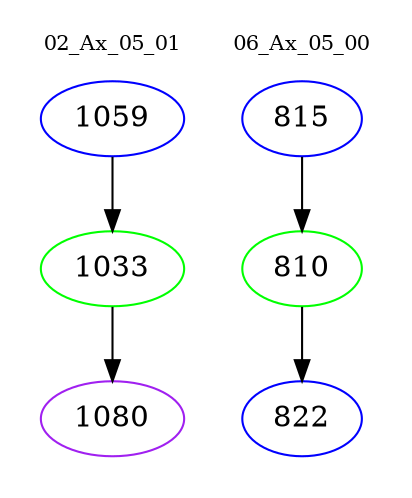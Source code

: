 digraph{
subgraph cluster_0 {
color = white
label = "02_Ax_05_01";
fontsize=10;
T0_1059 [label="1059", color="blue"]
T0_1059 -> T0_1033 [color="black"]
T0_1033 [label="1033", color="green"]
T0_1033 -> T0_1080 [color="black"]
T0_1080 [label="1080", color="purple"]
}
subgraph cluster_1 {
color = white
label = "06_Ax_05_00";
fontsize=10;
T1_815 [label="815", color="blue"]
T1_815 -> T1_810 [color="black"]
T1_810 [label="810", color="green"]
T1_810 -> T1_822 [color="black"]
T1_822 [label="822", color="blue"]
}
}
